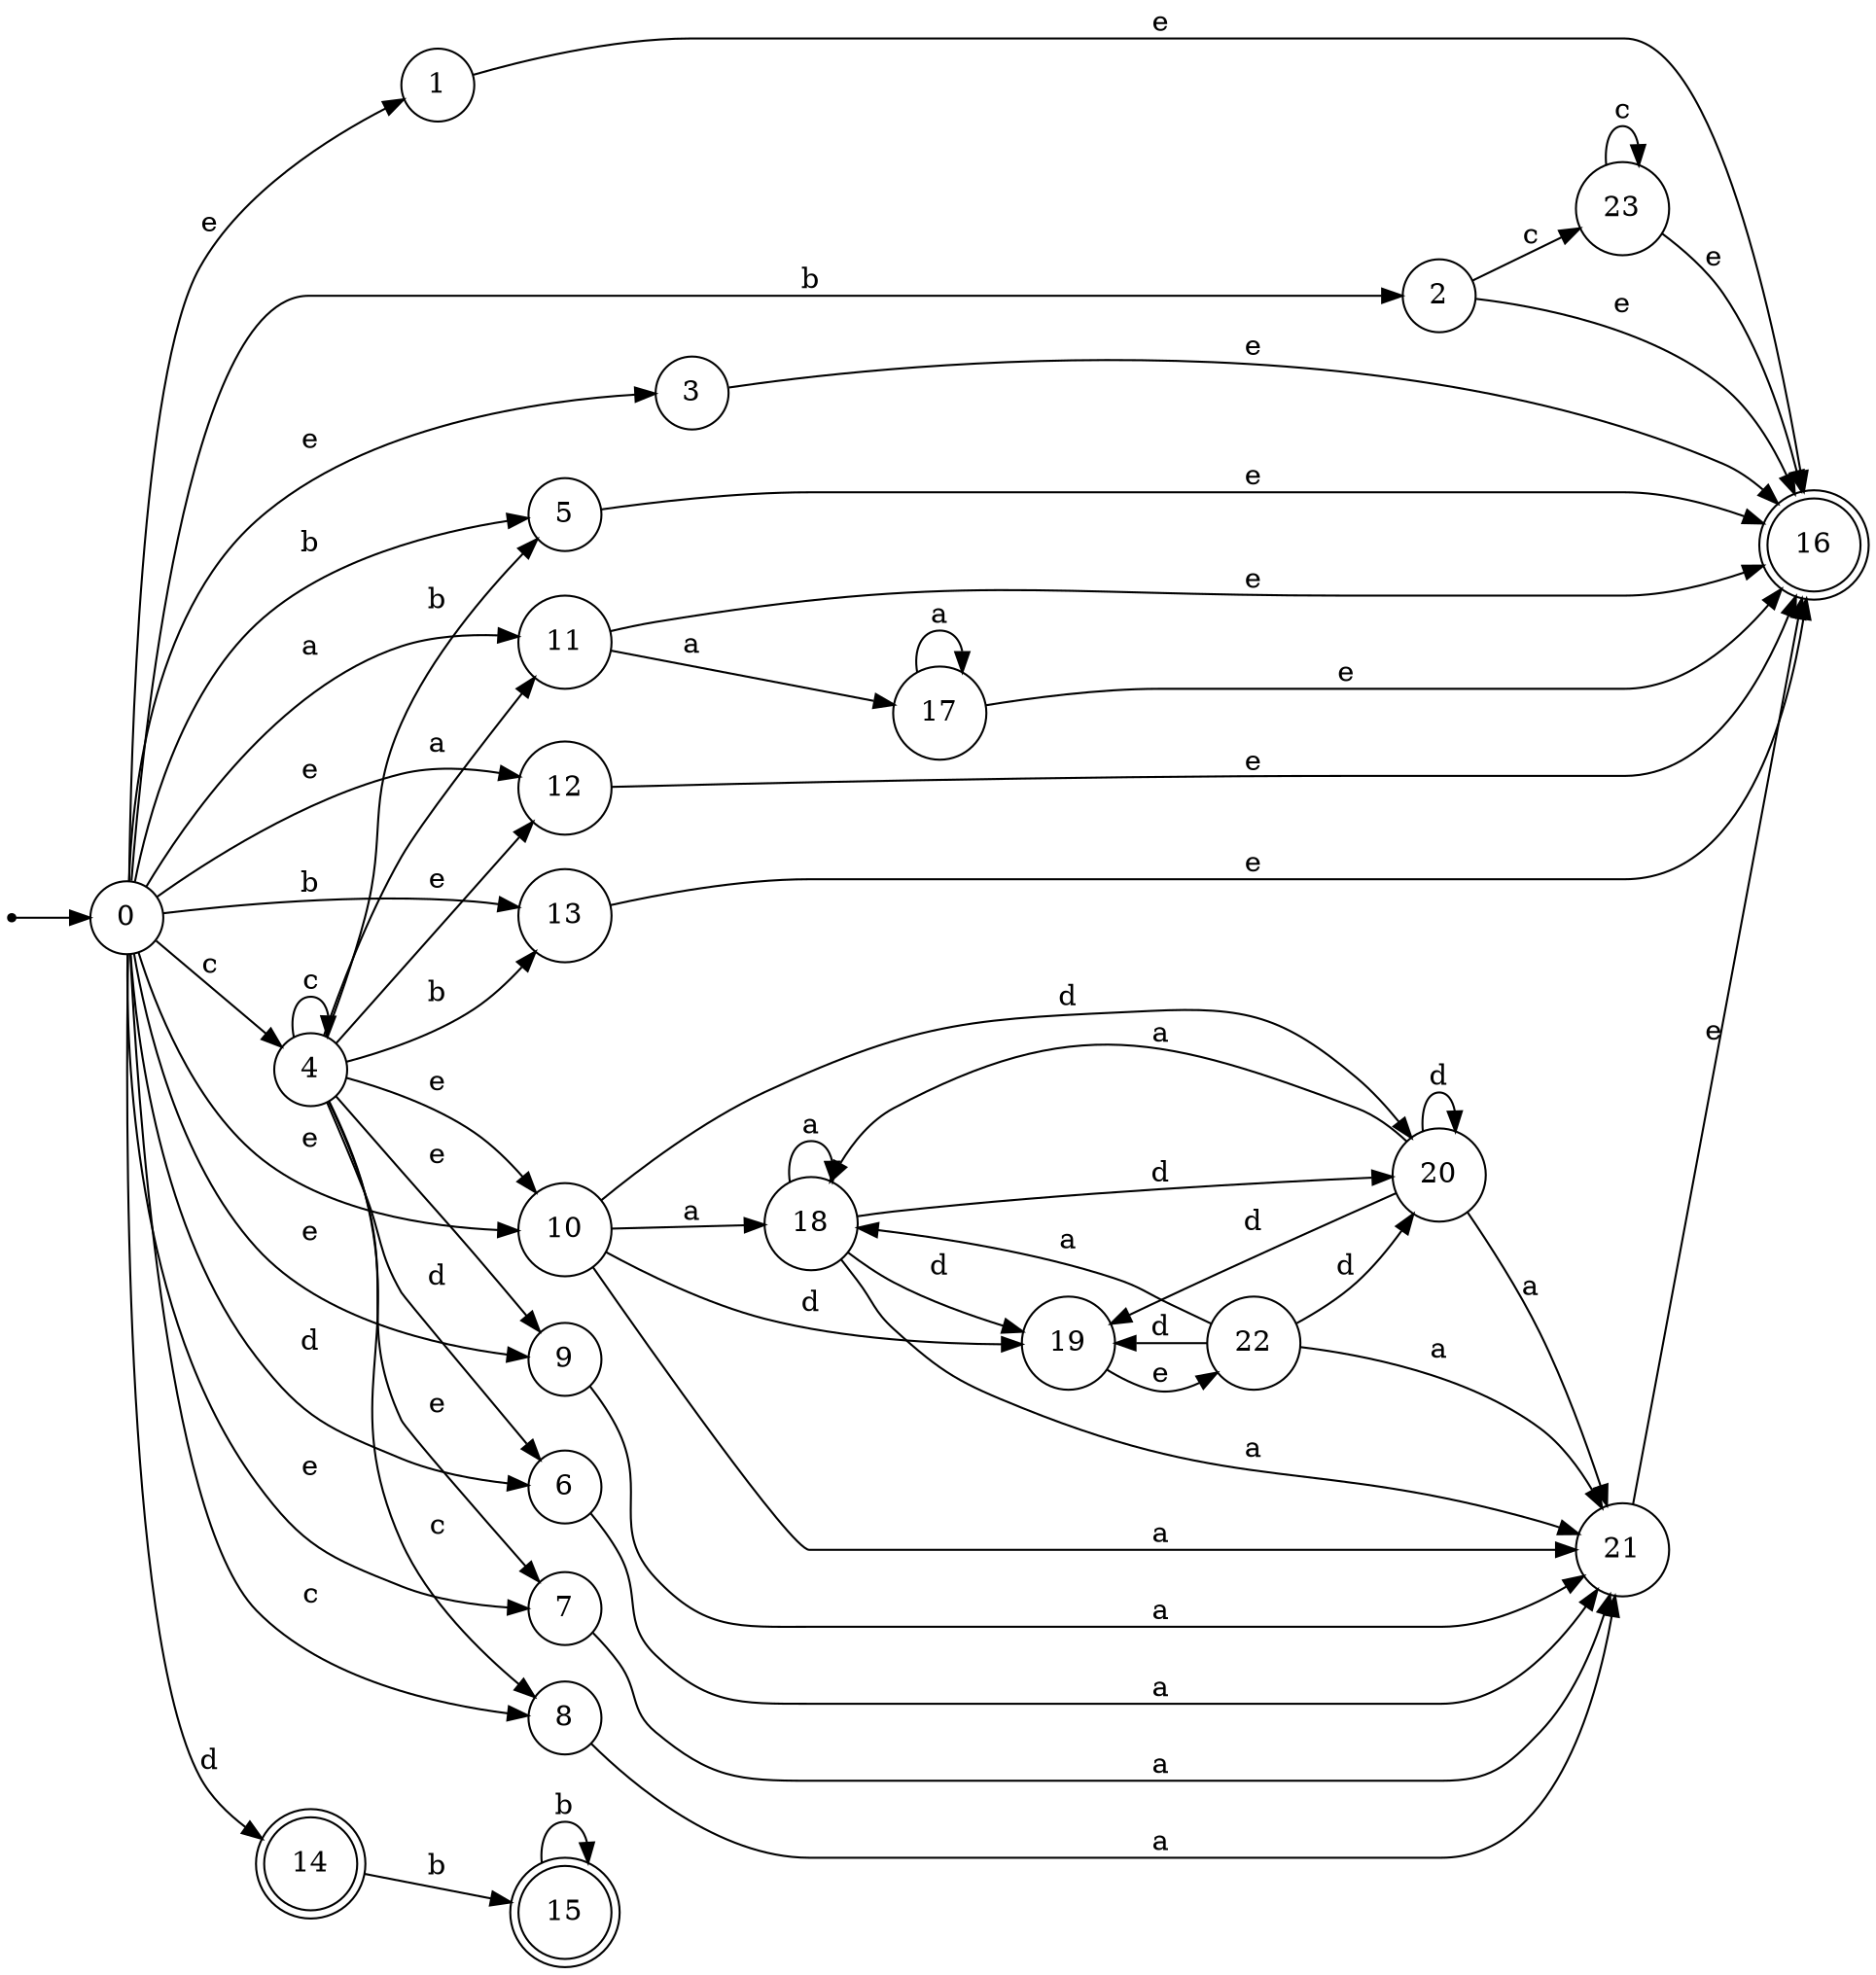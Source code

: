 digraph finite_state_machine {
rankdir=LR;
size="20,20";
node [shape = point]; "dummy0"
node [shape = circle]; "0";
"dummy0" -> "0";
node [shape = circle]; "1";
node [shape = circle]; "2";
node [shape = circle]; "3";
node [shape = circle]; "4";
node [shape = circle]; "5";
node [shape = circle]; "6";
node [shape = circle]; "7";
node [shape = circle]; "8";
node [shape = circle]; "9";
node [shape = circle]; "10";
node [shape = circle]; "11";
node [shape = circle]; "12";
node [shape = circle]; "13";
node [shape = doublecircle]; "14";node [shape = doublecircle]; "15";node [shape = doublecircle]; "16";node [shape = circle]; "17";
node [shape = circle]; "18";
node [shape = circle]; "19";
node [shape = circle]; "20";
node [shape = circle]; "21";
node [shape = circle]; "22";
node [shape = circle]; "23";
"0" -> "1" [label = "e"];
 "0" -> "3" [label = "e"];
 "0" -> "7" [label = "e"];
 "0" -> "9" [label = "e"];
 "0" -> "10" [label = "e"];
 "0" -> "12" [label = "e"];
 "0" -> "2" [label = "b"];
 "0" -> "13" [label = "b"];
 "0" -> "5" [label = "b"];
 "0" -> "8" [label = "c"];
 "0" -> "4" [label = "c"];
 "0" -> "6" [label = "d"];
 "0" -> "14" [label = "d"];
 "0" -> "11" [label = "a"];
 "14" -> "15" [label = "b"];
 "15" -> "15" [label = "b"];
 "13" -> "16" [label = "e"];
 "12" -> "16" [label = "e"];
 "11" -> "17" [label = "a"];
 "11" -> "16" [label = "e"];
 "17" -> "17" [label = "a"];
 "17" -> "16" [label = "e"];
 "10" -> "18" [label = "a"];
 "10" -> "21" [label = "a"];
 "10" -> "19" [label = "d"];
 "10" -> "20" [label = "d"];
 "21" -> "16" [label = "e"];
 "20" -> "19" [label = "d"];
 "20" -> "20" [label = "d"];
 "20" -> "18" [label = "a"];
 "20" -> "21" [label = "a"];
 "19" -> "22" [label = "e"];
 "22" -> "19" [label = "d"];
 "22" -> "20" [label = "d"];
 "22" -> "18" [label = "a"];
 "22" -> "21" [label = "a"];
 "18" -> "18" [label = "a"];
 "18" -> "21" [label = "a"];
 "18" -> "19" [label = "d"];
 "18" -> "20" [label = "d"];
 "9" -> "21" [label = "a"];
 "8" -> "21" [label = "a"];
 "7" -> "21" [label = "a"];
 "6" -> "21" [label = "a"];
 "5" -> "16" [label = "e"];
 "4" -> "8" [label = "c"];
 "4" -> "4" [label = "c"];
 "4" -> "13" [label = "b"];
 "4" -> "5" [label = "b"];
 "4" -> "6" [label = "d"];
 "4" -> "9" [label = "e"];
 "4" -> "10" [label = "e"];
 "4" -> "12" [label = "e"];
 "4" -> "7" [label = "e"];
 "4" -> "11" [label = "a"];
 "3" -> "16" [label = "e"];
 "2" -> "23" [label = "c"];
 "2" -> "16" [label = "e"];
 "23" -> "23" [label = "c"];
 "23" -> "16" [label = "e"];
 "1" -> "16" [label = "e"];
 }

